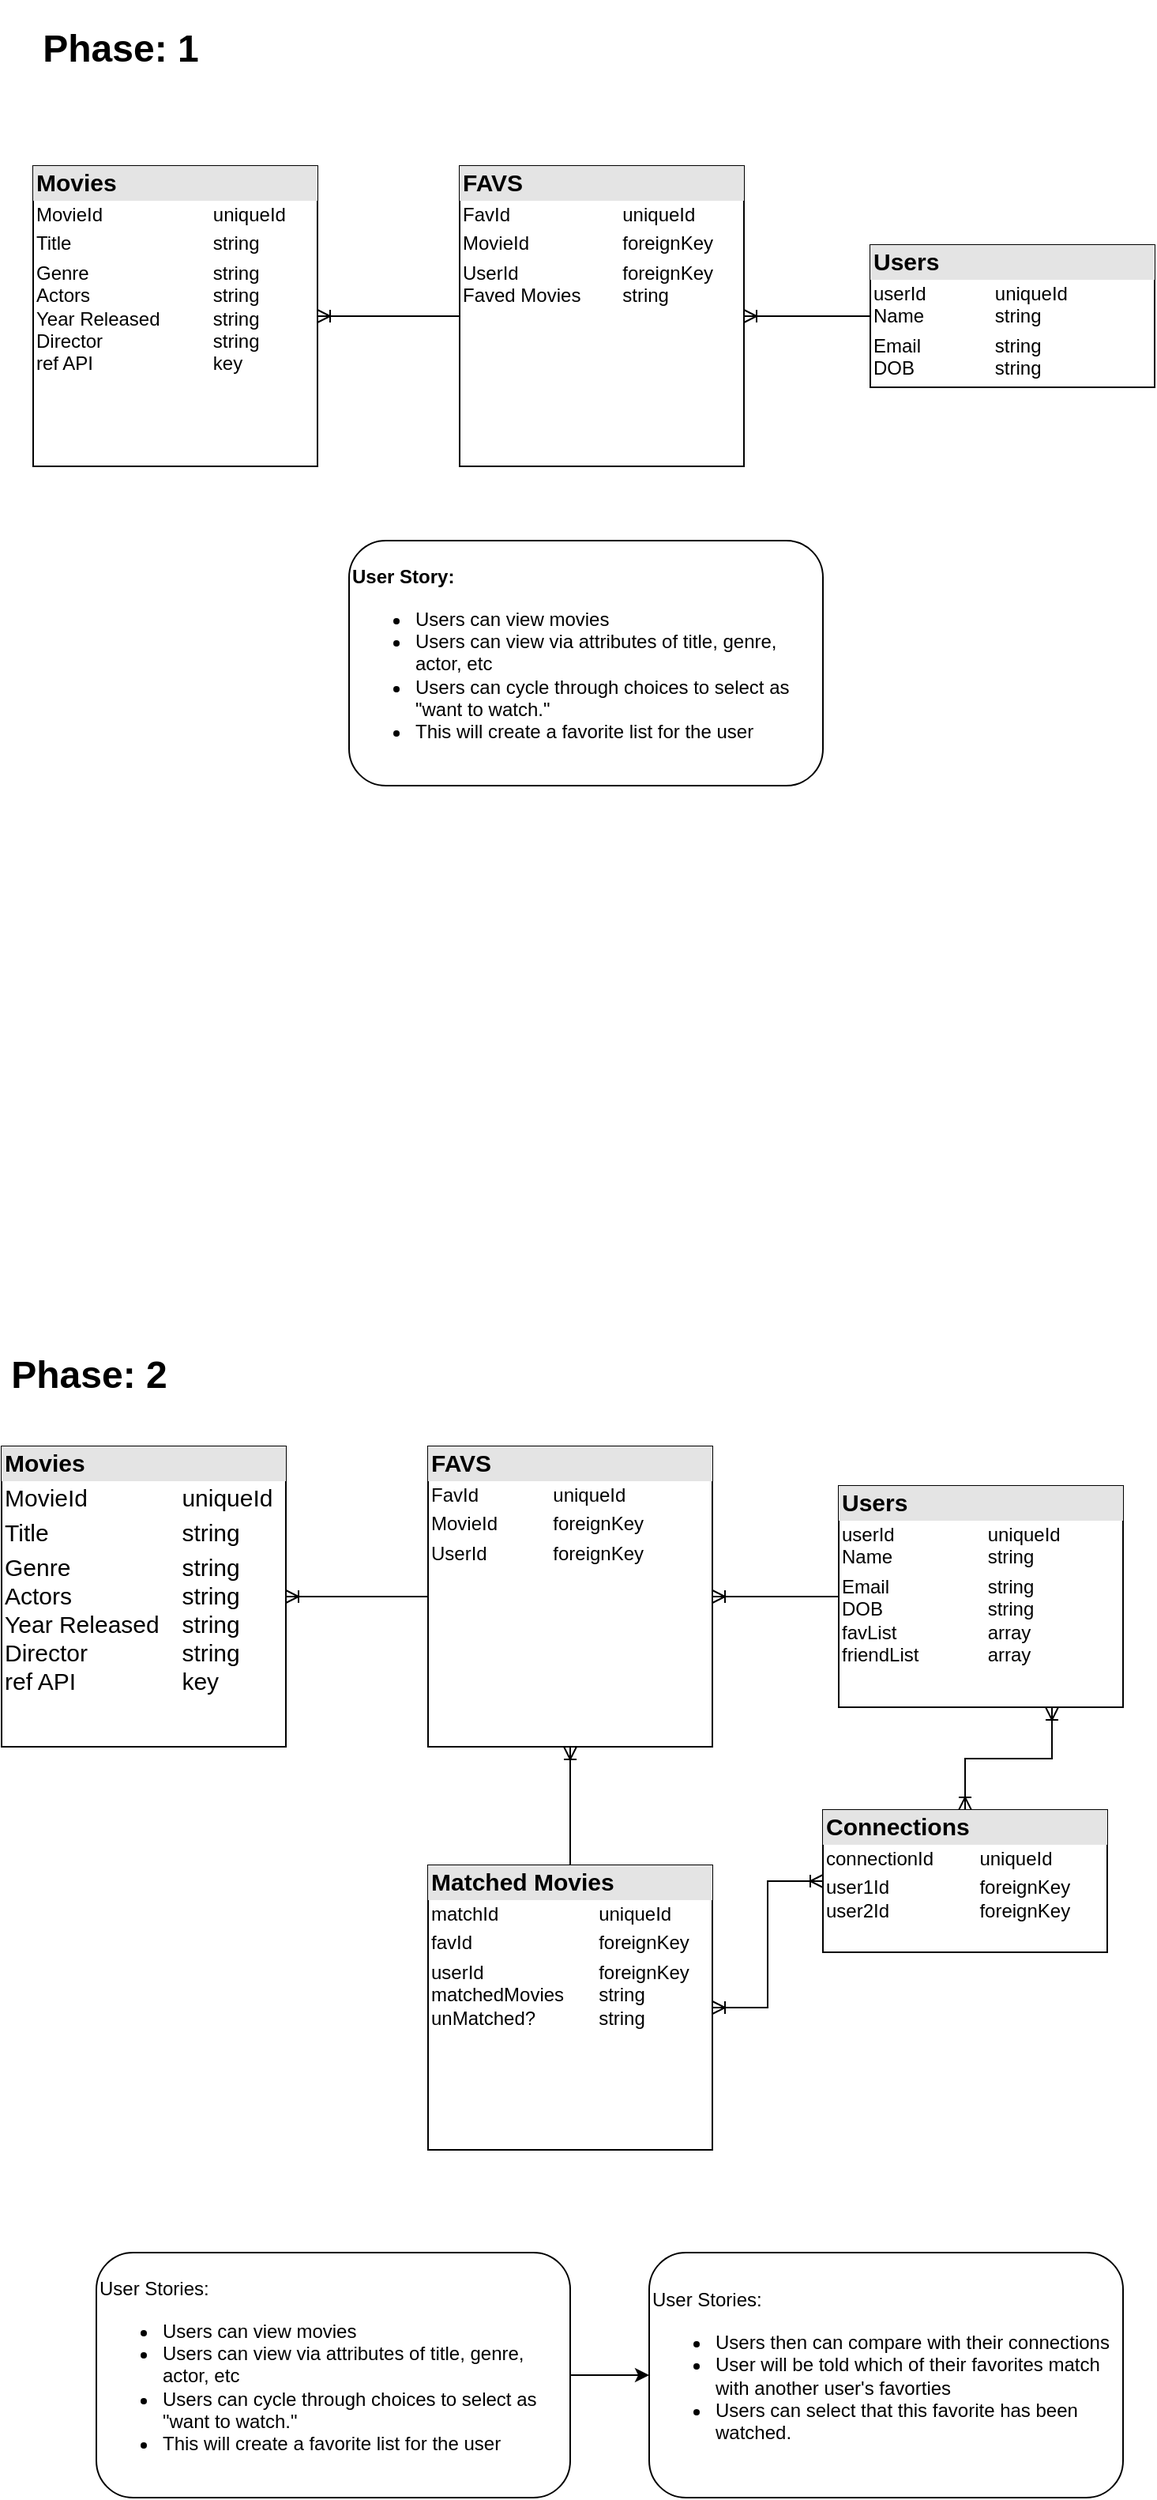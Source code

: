 <mxfile version="14.2.9" type="github">
  <diagram name="Page-1" id="9f46799a-70d6-7492-0946-bef42562c5a5">
    <mxGraphModel dx="981" dy="1376" grid="1" gridSize="10" guides="1" tooltips="1" connect="1" arrows="1" fold="1" page="1" pageScale="1" pageWidth="1100" pageHeight="850" background="#ffffff" math="0" shadow="0">
      <root>
        <mxCell id="0" />
        <mxCell id="1" parent="0" />
        <mxCell id="qJOCWNJ0af0QhHKa3J0w-1" value="&lt;h1&gt;Phase: 1&lt;/h1&gt;" style="text;html=1;align=center;verticalAlign=middle;resizable=0;points=[];autosize=1;" vertex="1" parent="1">
          <mxGeometry x="150" y="-839" width="110" height="50" as="geometry" />
        </mxCell>
        <mxCell id="qJOCWNJ0af0QhHKa3J0w-27" value="&lt;h1&gt;Phase: 2&lt;/h1&gt;" style="text;html=1;align=center;verticalAlign=middle;resizable=0;points=[];autosize=1;" vertex="1" parent="1">
          <mxGeometry x="130" width="110" height="50" as="geometry" />
        </mxCell>
        <mxCell id="qJOCWNJ0af0QhHKa3J0w-62" value="&lt;div style=&quot;box-sizing: border-box ; width: 100% ; background: #e4e4e4 ; padding: 2px&quot;&gt;&lt;b&gt;&lt;font style=&quot;font-size: 15px&quot;&gt;Movies&lt;/font&gt;&lt;/b&gt;&lt;/div&gt;&lt;table style=&quot;width: 100% ; font-size: 1em&quot; cellpadding=&quot;2&quot; cellspacing=&quot;0&quot;&gt;&lt;tbody&gt;&lt;tr&gt;&lt;td&gt;MovieId&lt;/td&gt;&lt;td&gt;uniqueId&lt;/td&gt;&lt;/tr&gt;&lt;tr&gt;&lt;td&gt;Title&lt;/td&gt;&lt;td&gt;string&lt;/td&gt;&lt;/tr&gt;&lt;tr&gt;&lt;td&gt;Genre&lt;br&gt;Actors&lt;br&gt;Year Released&lt;br&gt;Director&lt;br&gt;ref API&lt;br&gt;&lt;br&gt;&lt;/td&gt;&lt;td&gt;string&lt;br&gt;string&lt;br&gt;string&lt;br&gt;string&lt;br&gt;key&lt;br&gt;&lt;br&gt;&lt;/td&gt;&lt;/tr&gt;&lt;/tbody&gt;&lt;/table&gt;" style="verticalAlign=top;align=left;overflow=fill;html=1;" vertex="1" parent="1">
          <mxGeometry x="150" y="-740" width="180" height="190" as="geometry" />
        </mxCell>
        <mxCell id="qJOCWNJ0af0QhHKa3J0w-66" style="edgeStyle=orthogonalEdgeStyle;rounded=0;orthogonalLoop=1;jettySize=auto;html=1;entryX=1;entryY=0.5;entryDx=0;entryDy=0;endArrow=ERoneToMany;endFill=0;" edge="1" parent="1" source="qJOCWNJ0af0QhHKa3J0w-63" target="qJOCWNJ0af0QhHKa3J0w-62">
          <mxGeometry relative="1" as="geometry" />
        </mxCell>
        <mxCell id="qJOCWNJ0af0QhHKa3J0w-63" value="&lt;div style=&quot;box-sizing: border-box ; width: 100% ; background: #e4e4e4 ; padding: 2px&quot;&gt;&lt;b&gt;&lt;font style=&quot;font-size: 15px&quot;&gt;FAVS&lt;/font&gt;&lt;/b&gt;&lt;/div&gt;&lt;table style=&quot;width: 100% ; font-size: 1em&quot; cellpadding=&quot;2&quot; cellspacing=&quot;0&quot;&gt;&lt;tbody&gt;&lt;tr&gt;&lt;td&gt;FavId&lt;/td&gt;&lt;td&gt;uniqueId&lt;/td&gt;&lt;/tr&gt;&lt;tr&gt;&lt;td&gt;MovieId&lt;/td&gt;&lt;td&gt;foreignKey&lt;/td&gt;&lt;/tr&gt;&lt;tr&gt;&lt;td&gt;UserId&lt;br&gt;Faved Movies&lt;/td&gt;&lt;td&gt;foreignKey&lt;br&gt;string&lt;/td&gt;&lt;/tr&gt;&lt;/tbody&gt;&lt;/table&gt;" style="verticalAlign=top;align=left;overflow=fill;html=1;" vertex="1" parent="1">
          <mxGeometry x="420" y="-740" width="180" height="190" as="geometry" />
        </mxCell>
        <mxCell id="qJOCWNJ0af0QhHKa3J0w-67" style="edgeStyle=orthogonalEdgeStyle;rounded=0;orthogonalLoop=1;jettySize=auto;html=1;entryX=1;entryY=0.5;entryDx=0;entryDy=0;endArrow=ERoneToMany;endFill=0;" edge="1" parent="1" source="qJOCWNJ0af0QhHKa3J0w-64" target="qJOCWNJ0af0QhHKa3J0w-63">
          <mxGeometry relative="1" as="geometry" />
        </mxCell>
        <mxCell id="qJOCWNJ0af0QhHKa3J0w-64" value="&lt;div style=&quot;box-sizing: border-box ; width: 100% ; background: #e4e4e4 ; padding: 2px&quot;&gt;&lt;b&gt;&lt;font style=&quot;font-size: 15px&quot;&gt;Users&lt;/font&gt;&lt;/b&gt;&lt;/div&gt;&lt;table style=&quot;width: 100% ; font-size: 1em&quot; cellpadding=&quot;2&quot; cellspacing=&quot;0&quot;&gt;&lt;tbody&gt;&lt;tr&gt;&lt;td&gt;userId&lt;br&gt;Name&lt;/td&gt;&lt;td&gt;uniqueId&lt;br&gt;string&lt;/td&gt;&lt;/tr&gt;&lt;tr&gt;&lt;td&gt;Email&lt;br&gt;DOB&lt;br&gt;&lt;br&gt;&lt;/td&gt;&lt;td&gt;string&lt;br&gt;string&lt;br&gt;&lt;br&gt;&lt;/td&gt;&lt;/tr&gt;&lt;tr&gt;&lt;td&gt;&lt;/td&gt;&lt;td&gt;&lt;br&gt;&lt;/td&gt;&lt;/tr&gt;&lt;/tbody&gt;&lt;/table&gt;" style="verticalAlign=top;align=left;overflow=fill;html=1;" vertex="1" parent="1">
          <mxGeometry x="680" y="-690" width="180" height="90" as="geometry" />
        </mxCell>
        <mxCell id="qJOCWNJ0af0QhHKa3J0w-74" value="&lt;div style=&quot;box-sizing: border-box ; width: 100% ; background: rgb(228 , 228 , 228) ; padding: 2px ; font-size: 15px&quot;&gt;&lt;b&gt;&lt;font style=&quot;font-size: 15px&quot;&gt;Movies&lt;/font&gt;&lt;/b&gt;&lt;/div&gt;&lt;table style=&quot;width: 100% ; font-size: 15px&quot; cellpadding=&quot;2&quot; cellspacing=&quot;0&quot;&gt;&lt;tbody&gt;&lt;tr&gt;&lt;td&gt;MovieId&lt;/td&gt;&lt;td&gt;uniqueId&lt;/td&gt;&lt;/tr&gt;&lt;tr&gt;&lt;td&gt;Title&lt;/td&gt;&lt;td&gt;string&lt;/td&gt;&lt;/tr&gt;&lt;tr&gt;&lt;td&gt;Genre&lt;br&gt;Actors&lt;br&gt;Year Released&lt;br&gt;Director&lt;br&gt;ref API&lt;br&gt;&lt;br&gt;&lt;/td&gt;&lt;td&gt;string&lt;br&gt;string&lt;br&gt;string&lt;br&gt;string&lt;br&gt;key&lt;br&gt;&lt;br&gt;&lt;/td&gt;&lt;/tr&gt;&lt;/tbody&gt;&lt;/table&gt;" style="verticalAlign=top;align=left;overflow=fill;html=1;" vertex="1" parent="1">
          <mxGeometry x="130" y="70" width="180" height="190" as="geometry" />
        </mxCell>
        <mxCell id="qJOCWNJ0af0QhHKa3J0w-75" style="edgeStyle=orthogonalEdgeStyle;rounded=0;orthogonalLoop=1;jettySize=auto;html=1;entryX=1;entryY=0.5;entryDx=0;entryDy=0;endArrow=ERoneToMany;endFill=0;" edge="1" source="qJOCWNJ0af0QhHKa3J0w-76" target="qJOCWNJ0af0QhHKa3J0w-74" parent="1">
          <mxGeometry relative="1" as="geometry" />
        </mxCell>
        <mxCell id="qJOCWNJ0af0QhHKa3J0w-76" value="&lt;div style=&quot;box-sizing: border-box ; width: 100% ; background: #e4e4e4 ; padding: 2px&quot;&gt;&lt;b&gt;&lt;font style=&quot;font-size: 15px&quot;&gt;FAVS&lt;/font&gt;&lt;/b&gt;&lt;/div&gt;&lt;table style=&quot;width: 100% ; font-size: 1em&quot; cellpadding=&quot;2&quot; cellspacing=&quot;0&quot;&gt;&lt;tbody&gt;&lt;tr&gt;&lt;td&gt;FavId&lt;/td&gt;&lt;td&gt;uniqueId&lt;/td&gt;&lt;/tr&gt;&lt;tr&gt;&lt;td&gt;MovieId&lt;/td&gt;&lt;td&gt;foreignKey&lt;/td&gt;&lt;/tr&gt;&lt;tr&gt;&lt;td&gt;UserId&lt;br&gt;&lt;br&gt;&lt;/td&gt;&lt;td&gt;foreignKey&lt;br&gt;&lt;br&gt;&lt;/td&gt;&lt;/tr&gt;&lt;/tbody&gt;&lt;/table&gt;" style="verticalAlign=top;align=left;overflow=fill;html=1;" vertex="1" parent="1">
          <mxGeometry x="400" y="70" width="180" height="190" as="geometry" />
        </mxCell>
        <mxCell id="qJOCWNJ0af0QhHKa3J0w-77" style="edgeStyle=orthogonalEdgeStyle;rounded=0;orthogonalLoop=1;jettySize=auto;html=1;entryX=1;entryY=0.5;entryDx=0;entryDy=0;endArrow=ERoneToMany;endFill=0;" edge="1" source="qJOCWNJ0af0QhHKa3J0w-79" target="qJOCWNJ0af0QhHKa3J0w-76" parent="1">
          <mxGeometry relative="1" as="geometry" />
        </mxCell>
        <mxCell id="qJOCWNJ0af0QhHKa3J0w-79" value="&lt;div style=&quot;box-sizing: border-box ; width: 100% ; background: #e4e4e4 ; padding: 2px&quot;&gt;&lt;b&gt;&lt;font style=&quot;font-size: 15px&quot;&gt;Users&lt;/font&gt;&lt;/b&gt;&lt;/div&gt;&lt;table style=&quot;width: 100% ; font-size: 1em&quot; cellpadding=&quot;2&quot; cellspacing=&quot;0&quot;&gt;&lt;tbody&gt;&lt;tr&gt;&lt;td&gt;userId&lt;br&gt;Name&lt;/td&gt;&lt;td&gt;uniqueId&lt;br&gt;string&lt;/td&gt;&lt;/tr&gt;&lt;tr&gt;&lt;td&gt;Email&lt;br&gt;DOB&lt;br&gt;favList&lt;br&gt;friendList&lt;br&gt;&lt;br&gt;&lt;/td&gt;&lt;td&gt;string&lt;br&gt;string&lt;br&gt;array&lt;br&gt;array&lt;br&gt;&lt;br&gt;&lt;/td&gt;&lt;/tr&gt;&lt;tr&gt;&lt;td&gt;&lt;/td&gt;&lt;td&gt;&lt;br&gt;&lt;/td&gt;&lt;/tr&gt;&lt;/tbody&gt;&lt;/table&gt;" style="verticalAlign=top;align=left;overflow=fill;html=1;" vertex="1" parent="1">
          <mxGeometry x="660" y="95" width="180" height="140" as="geometry" />
        </mxCell>
        <mxCell id="qJOCWNJ0af0QhHKa3J0w-80" style="edgeStyle=orthogonalEdgeStyle;rounded=0;orthogonalLoop=1;jettySize=auto;html=1;entryX=0.5;entryY=1;entryDx=0;entryDy=0;endArrow=ERoneToMany;endFill=0;" edge="1" source="qJOCWNJ0af0QhHKa3J0w-81" target="qJOCWNJ0af0QhHKa3J0w-76" parent="1">
          <mxGeometry relative="1" as="geometry" />
        </mxCell>
        <mxCell id="qJOCWNJ0af0QhHKa3J0w-89" style="edgeStyle=orthogonalEdgeStyle;rounded=0;orthogonalLoop=1;jettySize=auto;html=1;entryX=0;entryY=0.5;entryDx=0;entryDy=0;startArrow=none;startFill=0;endArrow=ERoneToMany;endFill=0;strokeColor=none;" edge="1" parent="1" source="qJOCWNJ0af0QhHKa3J0w-81" target="qJOCWNJ0af0QhHKa3J0w-86">
          <mxGeometry relative="1" as="geometry" />
        </mxCell>
        <mxCell id="qJOCWNJ0af0QhHKa3J0w-90" style="edgeStyle=orthogonalEdgeStyle;rounded=0;orthogonalLoop=1;jettySize=auto;html=1;entryX=0;entryY=0.5;entryDx=0;entryDy=0;startArrow=ERoneToMany;startFill=0;endArrow=ERoneToMany;endFill=0;" edge="1" parent="1" source="qJOCWNJ0af0QhHKa3J0w-81" target="qJOCWNJ0af0QhHKa3J0w-86">
          <mxGeometry relative="1" as="geometry" />
        </mxCell>
        <mxCell id="qJOCWNJ0af0QhHKa3J0w-81" value="&lt;div style=&quot;box-sizing: border-box ; width: 100% ; background: #e4e4e4 ; padding: 2px&quot;&gt;&lt;b&gt;&lt;font style=&quot;font-size: 15px&quot;&gt;Matched Movies&lt;/font&gt;&lt;/b&gt;&lt;/div&gt;&lt;table style=&quot;width: 100% ; font-size: 1em&quot; cellpadding=&quot;2&quot; cellspacing=&quot;0&quot;&gt;&lt;tbody&gt;&lt;tr&gt;&lt;td&gt;matchId&lt;/td&gt;&lt;td&gt;uniqueId&lt;/td&gt;&lt;/tr&gt;&lt;tr&gt;&lt;td&gt;favId&lt;/td&gt;&lt;td&gt;foreignKey&lt;/td&gt;&lt;/tr&gt;&lt;tr&gt;&lt;td&gt;userId&lt;br&gt;matchedMovies&lt;br&gt;unMatched?&lt;br&gt;&lt;br&gt;&lt;/td&gt;&lt;td&gt;foreignKey&lt;br&gt;string&lt;br&gt;string&lt;br&gt;&lt;br&gt;&lt;/td&gt;&lt;/tr&gt;&lt;/tbody&gt;&lt;/table&gt;" style="verticalAlign=top;align=left;overflow=fill;html=1;" vertex="1" parent="1">
          <mxGeometry x="400" y="335" width="180" height="180" as="geometry" />
        </mxCell>
        <mxCell id="qJOCWNJ0af0QhHKa3J0w-83" value="&lt;b&gt;User Story:&lt;/b&gt;&lt;br&gt;&lt;ul&gt;&lt;li&gt;Users can view movies&lt;/li&gt;&lt;li&gt;Users can view via attributes of title, genre, actor, etc&lt;/li&gt;&lt;li&gt;Users can cycle through choices to select as &quot;want to watch.&quot;&lt;/li&gt;&lt;li&gt;This will create a favorite list for the user&lt;/li&gt;&lt;/ul&gt;" style="rounded=1;whiteSpace=wrap;html=1;align=left;" vertex="1" parent="1">
          <mxGeometry x="350" y="-503" width="300" height="155" as="geometry" />
        </mxCell>
        <mxCell id="qJOCWNJ0af0QhHKa3J0w-87" style="edgeStyle=orthogonalEdgeStyle;rounded=0;orthogonalLoop=1;jettySize=auto;html=1;entryX=0.75;entryY=1;entryDx=0;entryDy=0;endArrow=ERoneToMany;endFill=0;strokeColor=none;startArrow=ERoneToMany;startFill=0;" edge="1" parent="1" source="qJOCWNJ0af0QhHKa3J0w-86" target="qJOCWNJ0af0QhHKa3J0w-79">
          <mxGeometry relative="1" as="geometry" />
        </mxCell>
        <mxCell id="qJOCWNJ0af0QhHKa3J0w-88" style="edgeStyle=orthogonalEdgeStyle;rounded=0;orthogonalLoop=1;jettySize=auto;html=1;entryX=0.75;entryY=1;entryDx=0;entryDy=0;startArrow=ERoneToMany;startFill=0;endArrow=ERoneToMany;endFill=0;" edge="1" parent="1" source="qJOCWNJ0af0QhHKa3J0w-86" target="qJOCWNJ0af0QhHKa3J0w-79">
          <mxGeometry relative="1" as="geometry" />
        </mxCell>
        <mxCell id="qJOCWNJ0af0QhHKa3J0w-86" value="&lt;div style=&quot;box-sizing: border-box ; width: 100% ; background: #e4e4e4 ; padding: 2px&quot;&gt;&lt;span style=&quot;font-size: 15px&quot;&gt;&lt;b&gt;Connections&lt;/b&gt;&lt;/span&gt;&lt;/div&gt;&lt;table style=&quot;width: 100% ; font-size: 1em&quot; cellpadding=&quot;2&quot; cellspacing=&quot;0&quot;&gt;&lt;tbody&gt;&lt;tr&gt;&lt;td&gt;connectionId&lt;/td&gt;&lt;td&gt;uniqueId&lt;/td&gt;&lt;/tr&gt;&lt;tr&gt;&lt;td&gt;user1Id&lt;br&gt;user2Id&lt;/td&gt;&lt;td&gt;foreignKey&lt;br&gt;foreignKey&lt;br&gt;&lt;/td&gt;&lt;/tr&gt;&lt;tr&gt;&lt;td&gt;&lt;/td&gt;&lt;td&gt;&lt;br&gt;&lt;/td&gt;&lt;/tr&gt;&lt;/tbody&gt;&lt;/table&gt;" style="verticalAlign=top;align=left;overflow=fill;html=1;" vertex="1" parent="1">
          <mxGeometry x="650" y="300" width="180" height="90" as="geometry" />
        </mxCell>
        <mxCell id="qJOCWNJ0af0QhHKa3J0w-91" style="edgeStyle=orthogonalEdgeStyle;rounded=0;orthogonalLoop=1;jettySize=auto;html=1;entryX=0;entryY=0.5;entryDx=0;entryDy=0;endArrow=classic;endFill=1;" edge="1" source="qJOCWNJ0af0QhHKa3J0w-92" target="qJOCWNJ0af0QhHKa3J0w-93" parent="1">
          <mxGeometry relative="1" as="geometry" />
        </mxCell>
        <mxCell id="qJOCWNJ0af0QhHKa3J0w-92" value="User Stories:&lt;br&gt;&lt;ul&gt;&lt;li&gt;Users can view movies&lt;/li&gt;&lt;li&gt;Users can view via attributes of title, genre, actor, etc&lt;/li&gt;&lt;li&gt;Users can cycle through choices to select as &quot;want to watch.&quot;&lt;/li&gt;&lt;li&gt;This will create a favorite list for the user&lt;/li&gt;&lt;/ul&gt;" style="rounded=1;whiteSpace=wrap;html=1;align=left;" vertex="1" parent="1">
          <mxGeometry x="190" y="580" width="300" height="155" as="geometry" />
        </mxCell>
        <mxCell id="qJOCWNJ0af0QhHKa3J0w-93" value="User Stories:&lt;br&gt;&lt;ul&gt;&lt;li&gt;Users then can compare with their connections&lt;/li&gt;&lt;li&gt;User will be told which of their favorites match with another user&#39;s favorties&lt;/li&gt;&lt;li&gt;Users can select that this favorite has been watched.&lt;/li&gt;&lt;/ul&gt;" style="rounded=1;whiteSpace=wrap;html=1;align=left;" vertex="1" parent="1">
          <mxGeometry x="540" y="580" width="300" height="155" as="geometry" />
        </mxCell>
      </root>
    </mxGraphModel>
  </diagram>
</mxfile>
